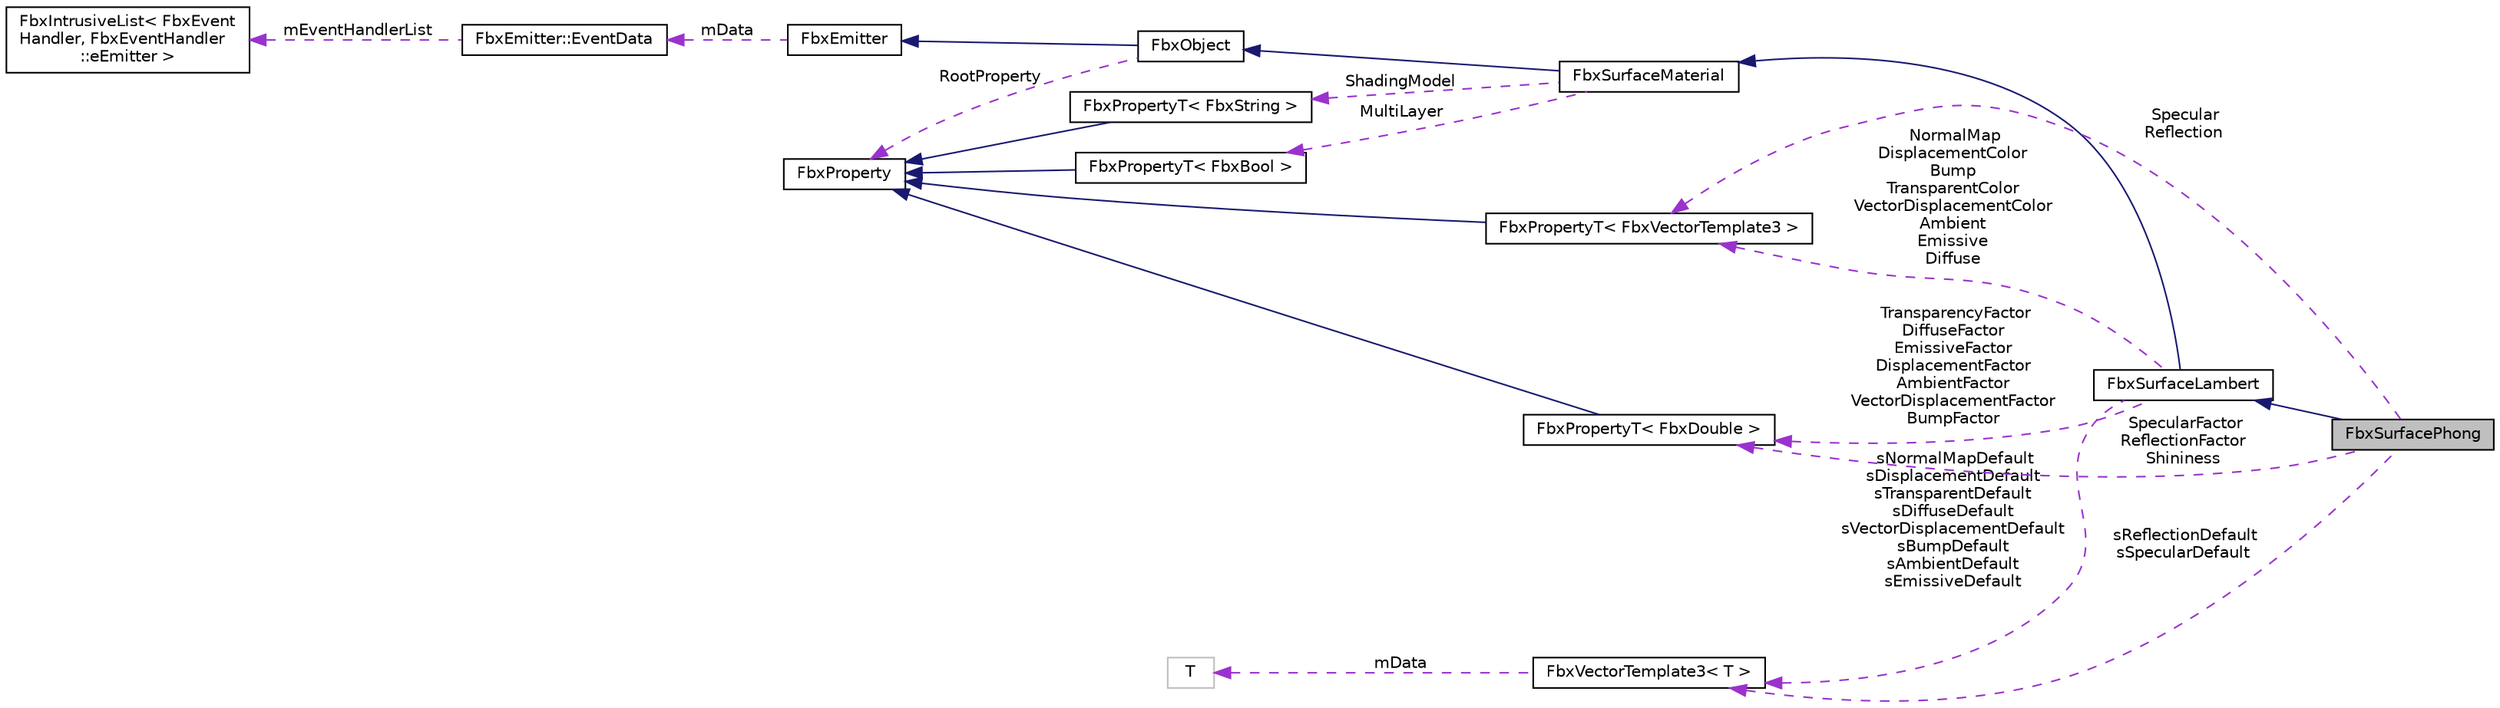 digraph "FbxSurfacePhong"
{
  edge [fontname="Helvetica",fontsize="10",labelfontname="Helvetica",labelfontsize="10"];
  node [fontname="Helvetica",fontsize="10",shape=record];
  rankdir="LR";
  Node5 [label="FbxSurfacePhong",height=0.2,width=0.4,color="black", fillcolor="grey75", style="filled", fontcolor="black"];
  Node6 -> Node5 [dir="back",color="midnightblue",fontsize="10",style="solid",fontname="Helvetica"];
  Node6 [label="FbxSurfaceLambert",height=0.2,width=0.4,color="black", fillcolor="white", style="filled",URL="$class_fbx_surface_lambert.html"];
  Node7 -> Node6 [dir="back",color="midnightblue",fontsize="10",style="solid",fontname="Helvetica"];
  Node7 [label="FbxSurfaceMaterial",height=0.2,width=0.4,color="black", fillcolor="white", style="filled",URL="$class_fbx_surface_material.html"];
  Node8 -> Node7 [dir="back",color="midnightblue",fontsize="10",style="solid",fontname="Helvetica"];
  Node8 [label="FbxObject",height=0.2,width=0.4,color="black", fillcolor="white", style="filled",URL="$class_fbx_object.html"];
  Node9 -> Node8 [dir="back",color="midnightblue",fontsize="10",style="solid",fontname="Helvetica"];
  Node9 [label="FbxEmitter",height=0.2,width=0.4,color="black", fillcolor="white", style="filled",URL="$class_fbx_emitter.html"];
  Node10 -> Node9 [dir="back",color="darkorchid3",fontsize="10",style="dashed",label=" mData" ,fontname="Helvetica"];
  Node10 [label="FbxEmitter::EventData",height=0.2,width=0.4,color="black", fillcolor="white", style="filled",URL="$struct_fbx_emitter_1_1_event_data.html"];
  Node11 -> Node10 [dir="back",color="darkorchid3",fontsize="10",style="dashed",label=" mEventHandlerList" ,fontname="Helvetica"];
  Node11 [label="FbxIntrusiveList\< FbxEvent\lHandler, FbxEventHandler\l::eEmitter \>",height=0.2,width=0.4,color="black", fillcolor="white", style="filled",URL="$class_fbx_intrusive_list.html"];
  Node12 -> Node8 [dir="back",color="darkorchid3",fontsize="10",style="dashed",label=" RootProperty" ,fontname="Helvetica"];
  Node12 [label="FbxProperty",height=0.2,width=0.4,color="black", fillcolor="white", style="filled",URL="$class_fbx_property.html",tooltip="Class to hold user properties. "];
  Node13 -> Node7 [dir="back",color="darkorchid3",fontsize="10",style="dashed",label=" ShadingModel" ,fontname="Helvetica"];
  Node13 [label="FbxPropertyT\< FbxString \>",height=0.2,width=0.4,color="black", fillcolor="white", style="filled",URL="$class_fbx_property_t.html"];
  Node12 -> Node13 [dir="back",color="midnightblue",fontsize="10",style="solid",fontname="Helvetica"];
  Node14 -> Node7 [dir="back",color="darkorchid3",fontsize="10",style="dashed",label=" MultiLayer" ,fontname="Helvetica"];
  Node14 [label="FbxPropertyT\< FbxBool \>",height=0.2,width=0.4,color="black", fillcolor="white", style="filled",URL="$class_fbx_property_t.html"];
  Node12 -> Node14 [dir="back",color="midnightblue",fontsize="10",style="solid",fontname="Helvetica"];
  Node15 -> Node6 [dir="back",color="darkorchid3",fontsize="10",style="dashed",label=" sNormalMapDefault\nsDisplacementDefault\nsTransparentDefault\nsDiffuseDefault\nsVectorDisplacementDefault\nsBumpDefault\nsAmbientDefault\nsEmissiveDefault" ,fontname="Helvetica"];
  Node15 [label="FbxVectorTemplate3\< T \>",height=0.2,width=0.4,color="black", fillcolor="white", style="filled",URL="$class_fbx_vector_template3.html"];
  Node16 -> Node15 [dir="back",color="darkorchid3",fontsize="10",style="dashed",label=" mData" ,fontname="Helvetica"];
  Node16 [label="T",height=0.2,width=0.4,color="grey75", fillcolor="white", style="filled"];
  Node17 -> Node6 [dir="back",color="darkorchid3",fontsize="10",style="dashed",label=" TransparencyFactor\nDiffuseFactor\nEmissiveFactor\nDisplacementFactor\nAmbientFactor\nVectorDisplacementFactor\nBumpFactor" ,fontname="Helvetica"];
  Node17 [label="FbxPropertyT\< FbxDouble \>",height=0.2,width=0.4,color="black", fillcolor="white", style="filled",URL="$class_fbx_property_t.html"];
  Node12 -> Node17 [dir="back",color="midnightblue",fontsize="10",style="solid",fontname="Helvetica"];
  Node18 -> Node6 [dir="back",color="darkorchid3",fontsize="10",style="dashed",label=" NormalMap\nDisplacementColor\nBump\nTransparentColor\nVectorDisplacementColor\nAmbient\nEmissive\nDiffuse" ,fontname="Helvetica"];
  Node18 [label="FbxPropertyT\< FbxVectorTemplate3 \>",height=0.2,width=0.4,color="black", fillcolor="white", style="filled",URL="$class_fbx_property_t.html"];
  Node12 -> Node18 [dir="back",color="midnightblue",fontsize="10",style="solid",fontname="Helvetica"];
  Node15 -> Node5 [dir="back",color="darkorchid3",fontsize="10",style="dashed",label=" sReflectionDefault\nsSpecularDefault" ,fontname="Helvetica"];
  Node17 -> Node5 [dir="back",color="darkorchid3",fontsize="10",style="dashed",label=" SpecularFactor\nReflectionFactor\nShininess" ,fontname="Helvetica"];
  Node18 -> Node5 [dir="back",color="darkorchid3",fontsize="10",style="dashed",label=" Specular\nReflection" ,fontname="Helvetica"];
}
